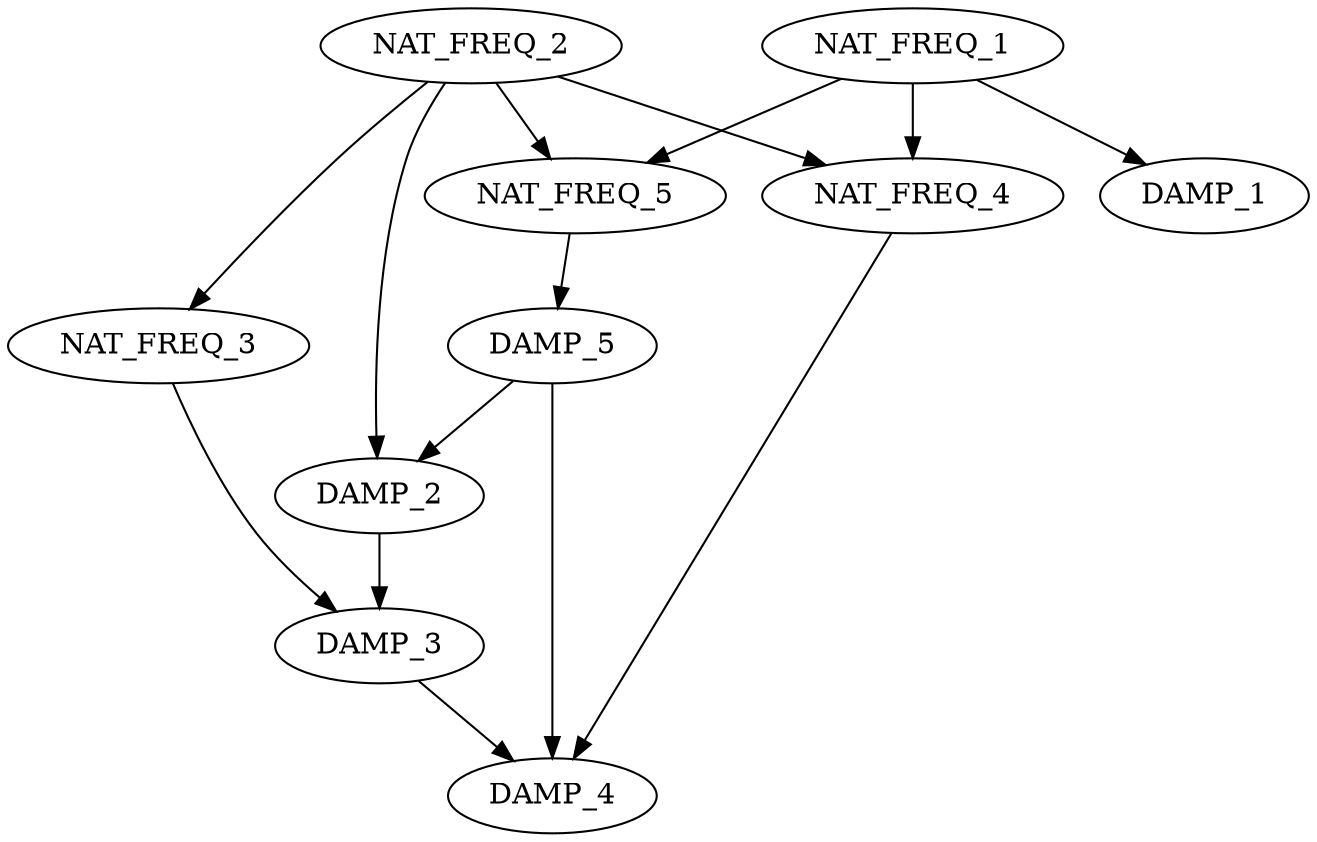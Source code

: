 strict digraph "" {
	NAT_FREQ_1 -> NAT_FREQ_4;
	NAT_FREQ_1 -> NAT_FREQ_5;
	NAT_FREQ_1 -> DAMP_1;
	NAT_FREQ_2 -> NAT_FREQ_3;
	NAT_FREQ_2 -> NAT_FREQ_4;
	NAT_FREQ_2 -> NAT_FREQ_5;
	NAT_FREQ_2 -> DAMP_2;
	NAT_FREQ_3 -> DAMP_3;
	NAT_FREQ_4 -> DAMP_4;
	NAT_FREQ_5 -> DAMP_5;
	DAMP_2 -> DAMP_3;
	DAMP_3 -> DAMP_4;
	DAMP_5 -> DAMP_2;
	DAMP_5 -> DAMP_4;
}
